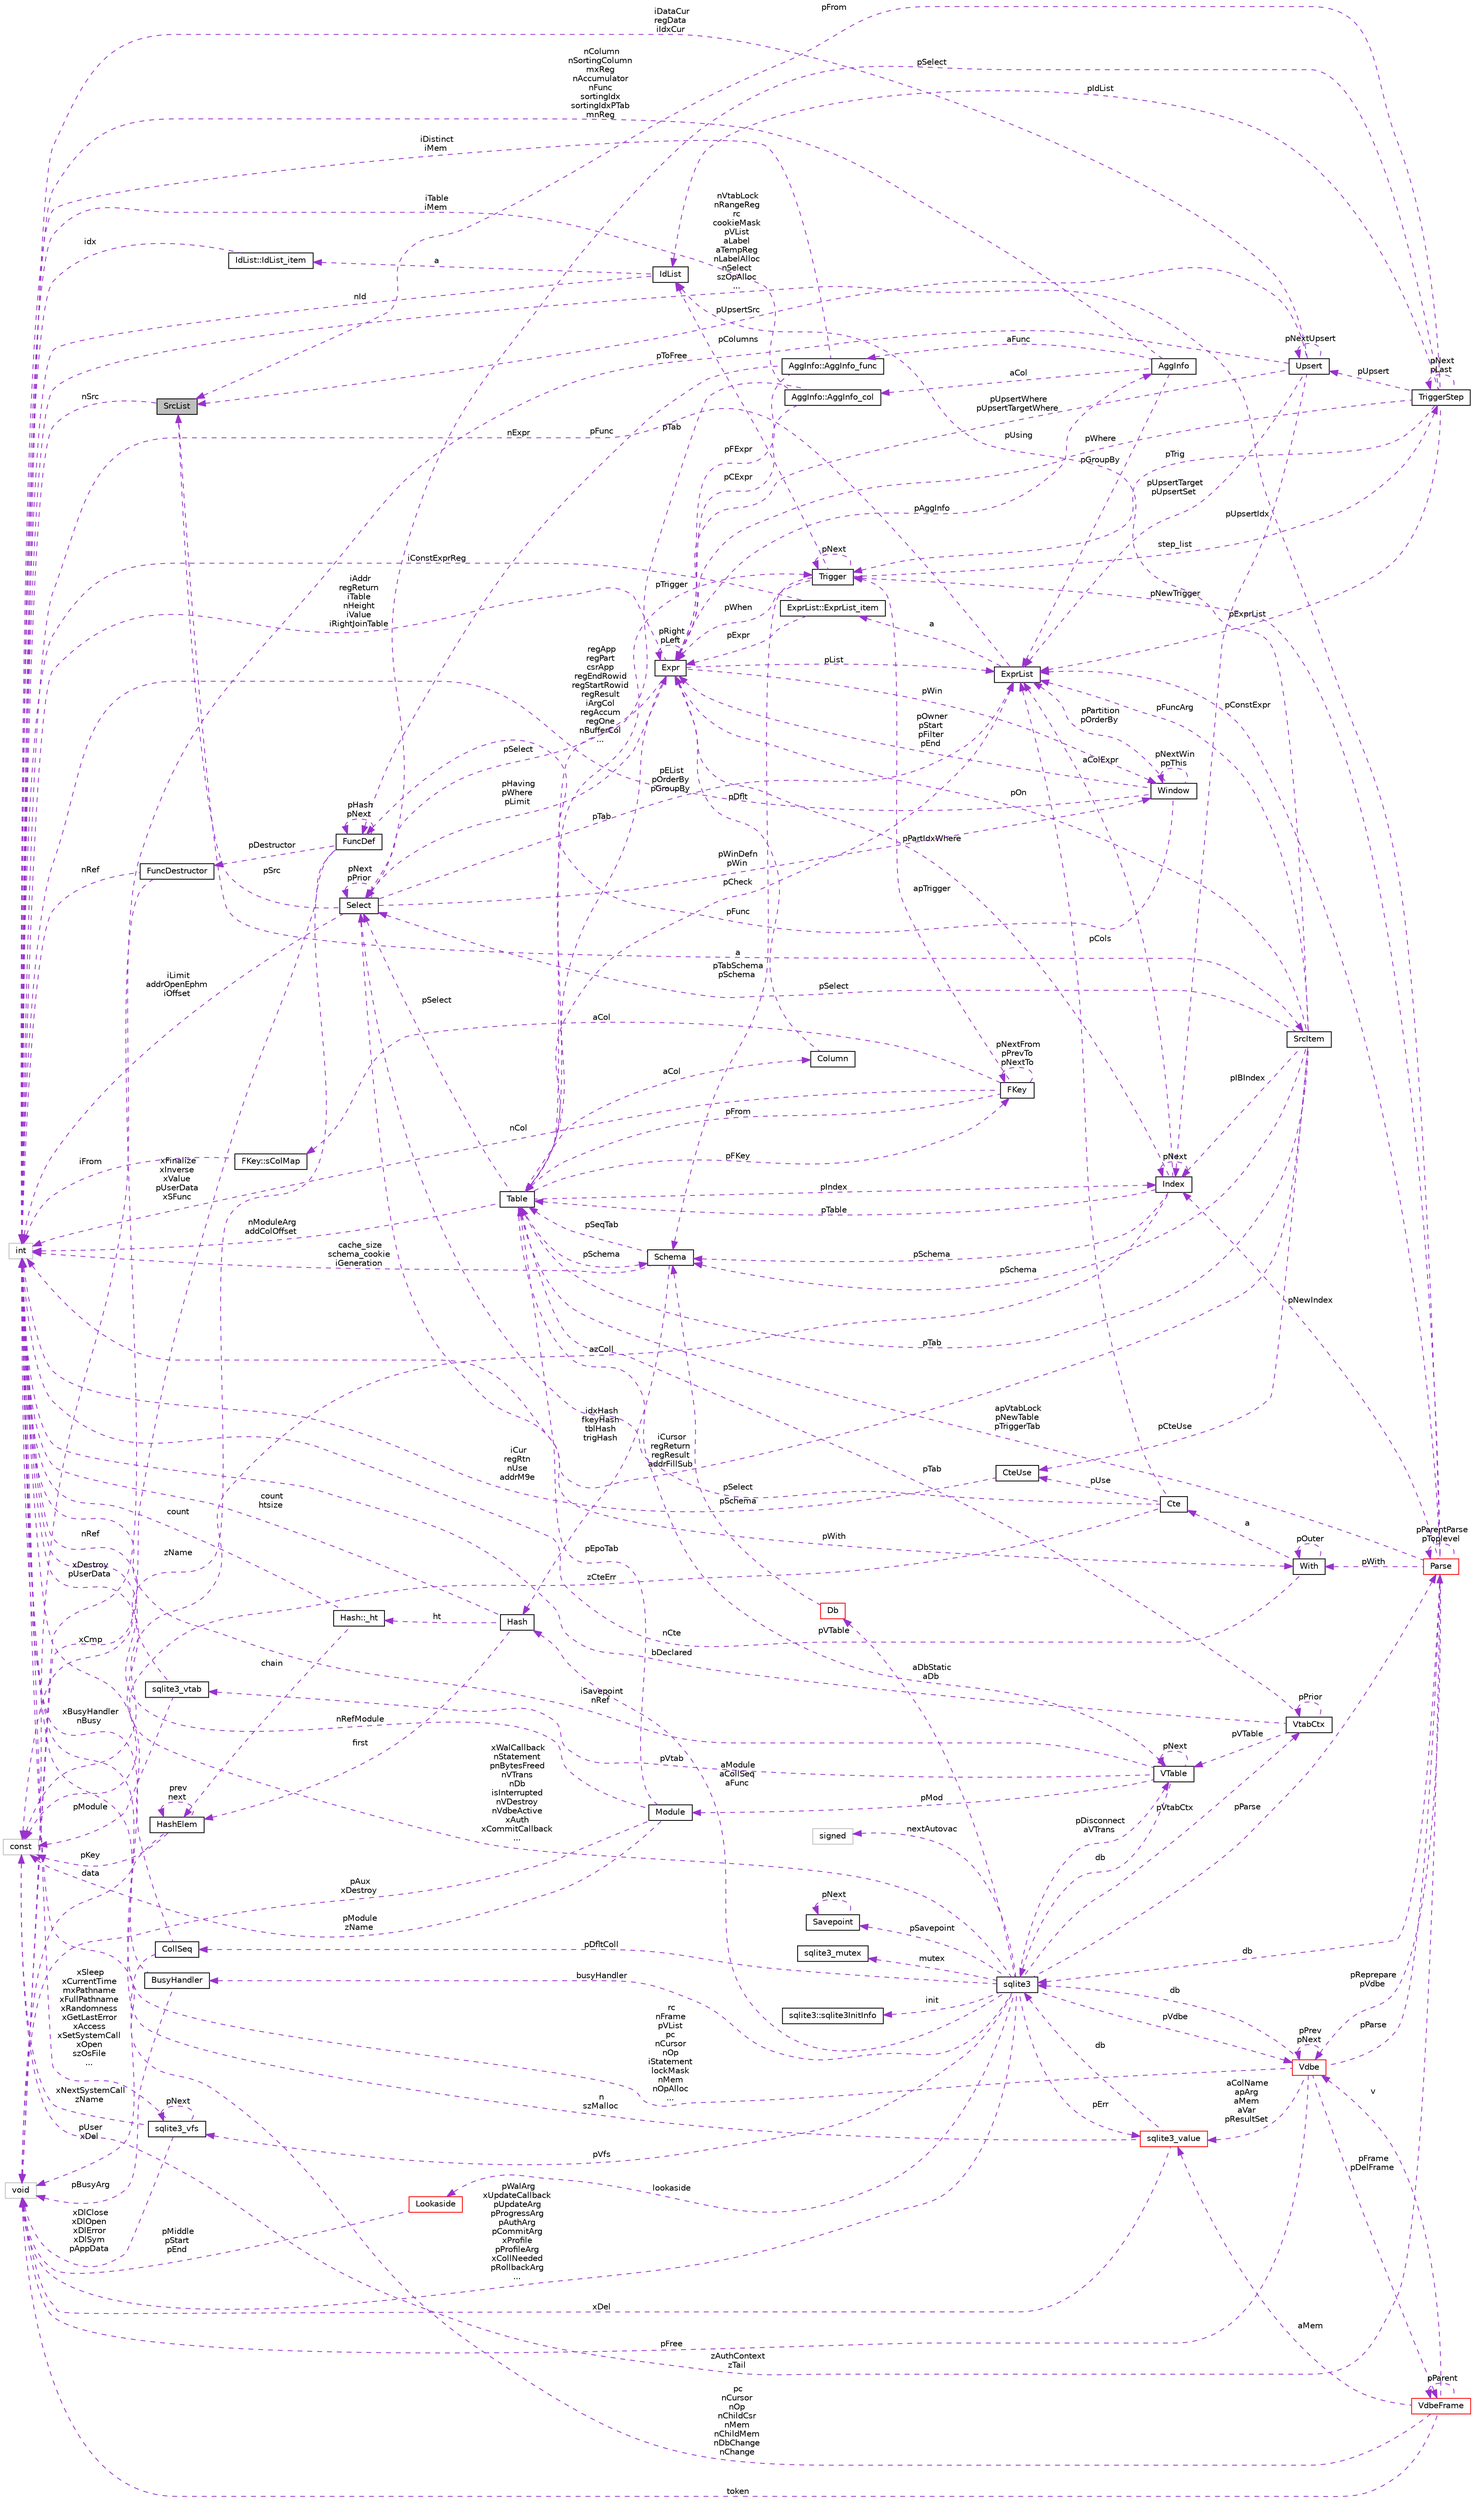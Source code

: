 digraph "SrcList"
{
 // LATEX_PDF_SIZE
  edge [fontname="Helvetica",fontsize="10",labelfontname="Helvetica",labelfontsize="10"];
  node [fontname="Helvetica",fontsize="10",shape=record];
  rankdir="LR";
  Node1 [label="SrcList",height=0.2,width=0.4,color="black", fillcolor="grey75", style="filled", fontcolor="black",tooltip=" "];
  Node2 -> Node1 [dir="back",color="darkorchid3",fontsize="10",style="dashed",label=" a" ,fontname="Helvetica"];
  Node2 [label="SrcItem",height=0.2,width=0.4,color="black", fillcolor="white", style="filled",URL="$structSrcItem.html",tooltip=" "];
  Node3 -> Node2 [dir="back",color="darkorchid3",fontsize="10",style="dashed",label=" pSchema" ,fontname="Helvetica"];
  Node3 [label="Schema",height=0.2,width=0.4,color="black", fillcolor="white", style="filled",URL="$structSchema.html",tooltip=" "];
  Node4 -> Node3 [dir="back",color="darkorchid3",fontsize="10",style="dashed",label=" cache_size\nschema_cookie\niGeneration" ,fontname="Helvetica"];
  Node4 [label="int",height=0.2,width=0.4,color="grey75", fillcolor="white", style="filled",tooltip=" "];
  Node5 -> Node3 [dir="back",color="darkorchid3",fontsize="10",style="dashed",label=" pSeqTab" ,fontname="Helvetica"];
  Node5 [label="Table",height=0.2,width=0.4,color="black", fillcolor="white", style="filled",URL="$structTable.html",tooltip=" "];
  Node3 -> Node5 [dir="back",color="darkorchid3",fontsize="10",style="dashed",label=" pSchema" ,fontname="Helvetica"];
  Node6 -> Node5 [dir="back",color="darkorchid3",fontsize="10",style="dashed",label=" aCol" ,fontname="Helvetica"];
  Node6 [label="Column",height=0.2,width=0.4,color="black", fillcolor="white", style="filled",URL="$structColumn.html",tooltip=" "];
  Node7 -> Node6 [dir="back",color="darkorchid3",fontsize="10",style="dashed",label=" pDflt" ,fontname="Helvetica"];
  Node7 [label="Expr",height=0.2,width=0.4,color="black", fillcolor="white", style="filled",URL="$structExpr.html",tooltip=" "];
  Node8 -> Node7 [dir="back",color="darkorchid3",fontsize="10",style="dashed",label=" pAggInfo" ,fontname="Helvetica"];
  Node8 [label="AggInfo",height=0.2,width=0.4,color="black", fillcolor="white", style="filled",URL="$structAggInfo.html",tooltip=" "];
  Node9 -> Node8 [dir="back",color="darkorchid3",fontsize="10",style="dashed",label=" aCol" ,fontname="Helvetica"];
  Node9 [label="AggInfo::AggInfo_col",height=0.2,width=0.4,color="black", fillcolor="white", style="filled",URL="$structAggInfo_1_1AggInfo__col.html",tooltip=" "];
  Node7 -> Node9 [dir="back",color="darkorchid3",fontsize="10",style="dashed",label=" pCExpr" ,fontname="Helvetica"];
  Node4 -> Node9 [dir="back",color="darkorchid3",fontsize="10",style="dashed",label=" iTable\niMem" ,fontname="Helvetica"];
  Node5 -> Node9 [dir="back",color="darkorchid3",fontsize="10",style="dashed",label=" pTab" ,fontname="Helvetica"];
  Node4 -> Node8 [dir="back",color="darkorchid3",fontsize="10",style="dashed",label=" nColumn\nnSortingColumn\nmxReg\nnAccumulator\nnFunc\nsortingIdx\nsortingIdxPTab\nmnReg" ,fontname="Helvetica"];
  Node10 -> Node8 [dir="back",color="darkorchid3",fontsize="10",style="dashed",label=" aFunc" ,fontname="Helvetica"];
  Node10 [label="AggInfo::AggInfo_func",height=0.2,width=0.4,color="black", fillcolor="white", style="filled",URL="$structAggInfo_1_1AggInfo__func.html",tooltip=" "];
  Node7 -> Node10 [dir="back",color="darkorchid3",fontsize="10",style="dashed",label=" pFExpr" ,fontname="Helvetica"];
  Node4 -> Node10 [dir="back",color="darkorchid3",fontsize="10",style="dashed",label=" iDistinct\niMem" ,fontname="Helvetica"];
  Node11 -> Node10 [dir="back",color="darkorchid3",fontsize="10",style="dashed",label=" pFunc" ,fontname="Helvetica"];
  Node11 [label="FuncDef",height=0.2,width=0.4,color="black", fillcolor="white", style="filled",URL="$structFuncDef.html",tooltip=" "];
  Node12 -> Node11 [dir="back",color="darkorchid3",fontsize="10",style="dashed",label=" xFinalize\nxInverse\nxValue\npUserData\nxSFunc" ,fontname="Helvetica"];
  Node12 [label="void",height=0.2,width=0.4,color="grey75", fillcolor="white", style="filled",tooltip=" "];
  Node13 -> Node11 [dir="back",color="darkorchid3",fontsize="10",style="dashed",label=" pDestructor" ,fontname="Helvetica"];
  Node13 [label="FuncDestructor",height=0.2,width=0.4,color="black", fillcolor="white", style="filled",URL="$structFuncDestructor.html",tooltip=" "];
  Node12 -> Node13 [dir="back",color="darkorchid3",fontsize="10",style="dashed",label=" xDestroy\npUserData" ,fontname="Helvetica"];
  Node4 -> Node13 [dir="back",color="darkorchid3",fontsize="10",style="dashed",label=" nRef" ,fontname="Helvetica"];
  Node14 -> Node11 [dir="back",color="darkorchid3",fontsize="10",style="dashed",label=" zName" ,fontname="Helvetica"];
  Node14 [label="const",height=0.2,width=0.4,color="grey75", fillcolor="white", style="filled",tooltip=" "];
  Node11 -> Node11 [dir="back",color="darkorchid3",fontsize="10",style="dashed",label=" pHash\npNext" ,fontname="Helvetica"];
  Node15 -> Node8 [dir="back",color="darkorchid3",fontsize="10",style="dashed",label=" pGroupBy" ,fontname="Helvetica"];
  Node15 [label="ExprList",height=0.2,width=0.4,color="black", fillcolor="white", style="filled",URL="$structExprList.html",tooltip=" "];
  Node16 -> Node15 [dir="back",color="darkorchid3",fontsize="10",style="dashed",label=" a" ,fontname="Helvetica"];
  Node16 [label="ExprList::ExprList_item",height=0.2,width=0.4,color="black", fillcolor="white", style="filled",URL="$structExprList_1_1ExprList__item.html",tooltip=" "];
  Node7 -> Node16 [dir="back",color="darkorchid3",fontsize="10",style="dashed",label=" pExpr" ,fontname="Helvetica"];
  Node4 -> Node16 [dir="back",color="darkorchid3",fontsize="10",style="dashed",label=" iConstExprReg" ,fontname="Helvetica"];
  Node4 -> Node15 [dir="back",color="darkorchid3",fontsize="10",style="dashed",label=" nExpr" ,fontname="Helvetica"];
  Node7 -> Node7 [dir="back",color="darkorchid3",fontsize="10",style="dashed",label=" pRight\npLeft" ,fontname="Helvetica"];
  Node4 -> Node7 [dir="back",color="darkorchid3",fontsize="10",style="dashed",label=" iAddr\nregReturn\niTable\nnHeight\niValue\niRightJoinTable" ,fontname="Helvetica"];
  Node5 -> Node7 [dir="back",color="darkorchid3",fontsize="10",style="dashed",label=" pTab" ,fontname="Helvetica"];
  Node17 -> Node7 [dir="back",color="darkorchid3",fontsize="10",style="dashed",label=" pSelect" ,fontname="Helvetica"];
  Node17 [label="Select",height=0.2,width=0.4,color="black", fillcolor="white", style="filled",URL="$structSelect.html",tooltip=" "];
  Node7 -> Node17 [dir="back",color="darkorchid3",fontsize="10",style="dashed",label=" pHaving\npWhere\npLimit" ,fontname="Helvetica"];
  Node18 -> Node17 [dir="back",color="darkorchid3",fontsize="10",style="dashed",label=" pWith" ,fontname="Helvetica"];
  Node18 [label="With",height=0.2,width=0.4,color="black", fillcolor="white", style="filled",URL="$structWith.html",tooltip=" "];
  Node19 -> Node18 [dir="back",color="darkorchid3",fontsize="10",style="dashed",label=" a" ,fontname="Helvetica"];
  Node19 [label="Cte",height=0.2,width=0.4,color="black", fillcolor="white", style="filled",URL="$structCte.html",tooltip=" "];
  Node20 -> Node19 [dir="back",color="darkorchid3",fontsize="10",style="dashed",label=" pUse" ,fontname="Helvetica"];
  Node20 [label="CteUse",height=0.2,width=0.4,color="black", fillcolor="white", style="filled",URL="$structCteUse.html",tooltip=" "];
  Node4 -> Node20 [dir="back",color="darkorchid3",fontsize="10",style="dashed",label=" iCur\nregRtn\nnUse\naddrM9e" ,fontname="Helvetica"];
  Node17 -> Node19 [dir="back",color="darkorchid3",fontsize="10",style="dashed",label=" pSelect" ,fontname="Helvetica"];
  Node14 -> Node19 [dir="back",color="darkorchid3",fontsize="10",style="dashed",label=" zCteErr" ,fontname="Helvetica"];
  Node15 -> Node19 [dir="back",color="darkorchid3",fontsize="10",style="dashed",label=" pCols" ,fontname="Helvetica"];
  Node18 -> Node18 [dir="back",color="darkorchid3",fontsize="10",style="dashed",label=" pOuter" ,fontname="Helvetica"];
  Node4 -> Node18 [dir="back",color="darkorchid3",fontsize="10",style="dashed",label=" nCte" ,fontname="Helvetica"];
  Node4 -> Node17 [dir="back",color="darkorchid3",fontsize="10",style="dashed",label=" iLimit\naddrOpenEphm\niOffset" ,fontname="Helvetica"];
  Node17 -> Node17 [dir="back",color="darkorchid3",fontsize="10",style="dashed",label=" pNext\npPrior" ,fontname="Helvetica"];
  Node1 -> Node17 [dir="back",color="darkorchid3",fontsize="10",style="dashed",label=" pSrc" ,fontname="Helvetica"];
  Node15 -> Node17 [dir="back",color="darkorchid3",fontsize="10",style="dashed",label=" pEList\npOrderBy\npGroupBy" ,fontname="Helvetica"];
  Node21 -> Node17 [dir="back",color="darkorchid3",fontsize="10",style="dashed",label=" pWinDefn\npWin" ,fontname="Helvetica"];
  Node21 [label="Window",height=0.2,width=0.4,color="black", fillcolor="white", style="filled",URL="$structWindow.html",tooltip=" "];
  Node7 -> Node21 [dir="back",color="darkorchid3",fontsize="10",style="dashed",label=" pOwner\npStart\npFilter\npEnd" ,fontname="Helvetica"];
  Node4 -> Node21 [dir="back",color="darkorchid3",fontsize="10",style="dashed",label=" regApp\nregPart\ncsrApp\nregEndRowid\nregStartRowid\nregResult\niArgCol\nregAccum\nregOne\nnBufferCol\n..." ,fontname="Helvetica"];
  Node15 -> Node21 [dir="back",color="darkorchid3",fontsize="10",style="dashed",label=" pPartition\npOrderBy" ,fontname="Helvetica"];
  Node11 -> Node21 [dir="back",color="darkorchid3",fontsize="10",style="dashed",label=" pFunc" ,fontname="Helvetica"];
  Node21 -> Node21 [dir="back",color="darkorchid3",fontsize="10",style="dashed",label=" pNextWin\nppThis" ,fontname="Helvetica"];
  Node15 -> Node7 [dir="back",color="darkorchid3",fontsize="10",style="dashed",label=" pList" ,fontname="Helvetica"];
  Node21 -> Node7 [dir="back",color="darkorchid3",fontsize="10",style="dashed",label=" pWin" ,fontname="Helvetica"];
  Node22 -> Node5 [dir="back",color="darkorchid3",fontsize="10",style="dashed",label=" pFKey" ,fontname="Helvetica"];
  Node22 [label="FKey",height=0.2,width=0.4,color="black", fillcolor="white", style="filled",URL="$structFKey.html",tooltip=" "];
  Node23 -> Node22 [dir="back",color="darkorchid3",fontsize="10",style="dashed",label=" aCol" ,fontname="Helvetica"];
  Node23 [label="FKey::sColMap",height=0.2,width=0.4,color="black", fillcolor="white", style="filled",URL="$structFKey_1_1sColMap.html",tooltip=" "];
  Node4 -> Node23 [dir="back",color="darkorchid3",fontsize="10",style="dashed",label=" iFrom" ,fontname="Helvetica"];
  Node22 -> Node22 [dir="back",color="darkorchid3",fontsize="10",style="dashed",label=" pNextFrom\npPrevTo\npNextTo" ,fontname="Helvetica"];
  Node4 -> Node22 [dir="back",color="darkorchid3",fontsize="10",style="dashed",label=" nCol" ,fontname="Helvetica"];
  Node5 -> Node22 [dir="back",color="darkorchid3",fontsize="10",style="dashed",label=" pFrom" ,fontname="Helvetica"];
  Node24 -> Node22 [dir="back",color="darkorchid3",fontsize="10",style="dashed",label=" apTrigger" ,fontname="Helvetica"];
  Node24 [label="Trigger",height=0.2,width=0.4,color="black", fillcolor="white", style="filled",URL="$structTrigger.html",tooltip=" "];
  Node25 -> Node24 [dir="back",color="darkorchid3",fontsize="10",style="dashed",label=" step_list" ,fontname="Helvetica"];
  Node25 [label="TriggerStep",height=0.2,width=0.4,color="black", fillcolor="white", style="filled",URL="$structTriggerStep.html",tooltip=" "];
  Node25 -> Node25 [dir="back",color="darkorchid3",fontsize="10",style="dashed",label=" pNext\npLast" ,fontname="Helvetica"];
  Node7 -> Node25 [dir="back",color="darkorchid3",fontsize="10",style="dashed",label=" pWhere" ,fontname="Helvetica"];
  Node26 -> Node25 [dir="back",color="darkorchid3",fontsize="10",style="dashed",label=" pIdList" ,fontname="Helvetica"];
  Node26 [label="IdList",height=0.2,width=0.4,color="black", fillcolor="white", style="filled",URL="$structIdList.html",tooltip=" "];
  Node27 -> Node26 [dir="back",color="darkorchid3",fontsize="10",style="dashed",label=" a" ,fontname="Helvetica"];
  Node27 [label="IdList::IdList_item",height=0.2,width=0.4,color="black", fillcolor="white", style="filled",URL="$structIdList_1_1IdList__item.html",tooltip=" "];
  Node4 -> Node27 [dir="back",color="darkorchid3",fontsize="10",style="dashed",label=" idx" ,fontname="Helvetica"];
  Node4 -> Node26 [dir="back",color="darkorchid3",fontsize="10",style="dashed",label=" nId" ,fontname="Helvetica"];
  Node17 -> Node25 [dir="back",color="darkorchid3",fontsize="10",style="dashed",label=" pSelect" ,fontname="Helvetica"];
  Node24 -> Node25 [dir="back",color="darkorchid3",fontsize="10",style="dashed",label=" pTrig" ,fontname="Helvetica"];
  Node1 -> Node25 [dir="back",color="darkorchid3",fontsize="10",style="dashed",label=" pFrom" ,fontname="Helvetica"];
  Node15 -> Node25 [dir="back",color="darkorchid3",fontsize="10",style="dashed",label=" pExprList" ,fontname="Helvetica"];
  Node28 -> Node25 [dir="back",color="darkorchid3",fontsize="10",style="dashed",label=" pUpsert" ,fontname="Helvetica"];
  Node28 [label="Upsert",height=0.2,width=0.4,color="black", fillcolor="white", style="filled",URL="$structUpsert.html",tooltip=" "];
  Node7 -> Node28 [dir="back",color="darkorchid3",fontsize="10",style="dashed",label=" pUpsertWhere\npUpsertTargetWhere" ,fontname="Helvetica"];
  Node12 -> Node28 [dir="back",color="darkorchid3",fontsize="10",style="dashed",label=" pToFree" ,fontname="Helvetica"];
  Node4 -> Node28 [dir="back",color="darkorchid3",fontsize="10",style="dashed",label=" iDataCur\nregData\niIdxCur" ,fontname="Helvetica"];
  Node1 -> Node28 [dir="back",color="darkorchid3",fontsize="10",style="dashed",label=" pUpsertSrc" ,fontname="Helvetica"];
  Node29 -> Node28 [dir="back",color="darkorchid3",fontsize="10",style="dashed",label=" pUpsertIdx" ,fontname="Helvetica"];
  Node29 [label="Index",height=0.2,width=0.4,color="black", fillcolor="white", style="filled",URL="$structIndex.html",tooltip=" "];
  Node3 -> Node29 [dir="back",color="darkorchid3",fontsize="10",style="dashed",label=" pSchema" ,fontname="Helvetica"];
  Node7 -> Node29 [dir="back",color="darkorchid3",fontsize="10",style="dashed",label=" pPartIdxWhere" ,fontname="Helvetica"];
  Node5 -> Node29 [dir="back",color="darkorchid3",fontsize="10",style="dashed",label=" pTable" ,fontname="Helvetica"];
  Node15 -> Node29 [dir="back",color="darkorchid3",fontsize="10",style="dashed",label=" aColExpr" ,fontname="Helvetica"];
  Node14 -> Node29 [dir="back",color="darkorchid3",fontsize="10",style="dashed",label=" azColl" ,fontname="Helvetica"];
  Node29 -> Node29 [dir="back",color="darkorchid3",fontsize="10",style="dashed",label=" pNext" ,fontname="Helvetica"];
  Node15 -> Node28 [dir="back",color="darkorchid3",fontsize="10",style="dashed",label=" pUpsertTarget\npUpsertSet" ,fontname="Helvetica"];
  Node28 -> Node28 [dir="back",color="darkorchid3",fontsize="10",style="dashed",label=" pNextUpsert" ,fontname="Helvetica"];
  Node3 -> Node24 [dir="back",color="darkorchid3",fontsize="10",style="dashed",label=" pTabSchema\npSchema" ,fontname="Helvetica"];
  Node7 -> Node24 [dir="back",color="darkorchid3",fontsize="10",style="dashed",label=" pWhen" ,fontname="Helvetica"];
  Node26 -> Node24 [dir="back",color="darkorchid3",fontsize="10",style="dashed",label=" pColumns" ,fontname="Helvetica"];
  Node24 -> Node24 [dir="back",color="darkorchid3",fontsize="10",style="dashed",label=" pNext" ,fontname="Helvetica"];
  Node30 -> Node5 [dir="back",color="darkorchid3",fontsize="10",style="dashed",label=" pVTable" ,fontname="Helvetica"];
  Node30 [label="VTable",height=0.2,width=0.4,color="black", fillcolor="white", style="filled",URL="$structVTable.html",tooltip=" "];
  Node31 -> Node30 [dir="back",color="darkorchid3",fontsize="10",style="dashed",label=" db" ,fontname="Helvetica"];
  Node31 [label="sqlite3",height=0.2,width=0.4,color="black", fillcolor="white", style="filled",URL="$structsqlite3.html",tooltip=" "];
  Node32 -> Node31 [dir="back",color="darkorchid3",fontsize="10",style="dashed",label=" pVdbe" ,fontname="Helvetica"];
  Node32 [label="Vdbe",height=0.2,width=0.4,color="red", fillcolor="white", style="filled",URL="$structVdbe.html",tooltip=" "];
  Node32 -> Node32 [dir="back",color="darkorchid3",fontsize="10",style="dashed",label=" pPrev\npNext" ,fontname="Helvetica"];
  Node31 -> Node32 [dir="back",color="darkorchid3",fontsize="10",style="dashed",label=" db" ,fontname="Helvetica"];
  Node12 -> Node32 [dir="back",color="darkorchid3",fontsize="10",style="dashed",label=" pFree" ,fontname="Helvetica"];
  Node33 -> Node32 [dir="back",color="darkorchid3",fontsize="10",style="dashed",label=" aColName\napArg\naMem\naVar\npResultSet" ,fontname="Helvetica"];
  Node33 [label="sqlite3_value",height=0.2,width=0.4,color="red", fillcolor="white", style="filled",URL="$structsqlite3__value.html",tooltip=" "];
  Node31 -> Node33 [dir="back",color="darkorchid3",fontsize="10",style="dashed",label=" db" ,fontname="Helvetica"];
  Node12 -> Node33 [dir="back",color="darkorchid3",fontsize="10",style="dashed",label=" xDel" ,fontname="Helvetica"];
  Node4 -> Node33 [dir="back",color="darkorchid3",fontsize="10",style="dashed",label=" n\nszMalloc" ,fontname="Helvetica"];
  Node35 -> Node32 [dir="back",color="darkorchid3",fontsize="10",style="dashed",label=" pFrame\npDelFrame" ,fontname="Helvetica"];
  Node35 [label="VdbeFrame",height=0.2,width=0.4,color="red", fillcolor="white", style="filled",URL="$structVdbeFrame.html",tooltip=" "];
  Node32 -> Node35 [dir="back",color="darkorchid3",fontsize="10",style="dashed",label=" v" ,fontname="Helvetica"];
  Node12 -> Node35 [dir="back",color="darkorchid3",fontsize="10",style="dashed",label=" token" ,fontname="Helvetica"];
  Node33 -> Node35 [dir="back",color="darkorchid3",fontsize="10",style="dashed",label=" aMem" ,fontname="Helvetica"];
  Node35 -> Node35 [dir="back",color="darkorchid3",fontsize="10",style="dashed",label=" pParent" ,fontname="Helvetica"];
  Node4 -> Node35 [dir="back",color="darkorchid3",fontsize="10",style="dashed",label=" pc\nnCursor\nnOp\nnChildCsr\nnMem\nnChildMem\nnDbChange\nnChange" ,fontname="Helvetica"];
  Node4 -> Node32 [dir="back",color="darkorchid3",fontsize="10",style="dashed",label=" rc\nnFrame\npVList\npc\nnCursor\nnOp\niStatement\nlockMask\nnMem\nnOpAlloc\n..." ,fontname="Helvetica"];
  Node75 -> Node32 [dir="back",color="darkorchid3",fontsize="10",style="dashed",label=" pParse" ,fontname="Helvetica"];
  Node75 [label="Parse",height=0.2,width=0.4,color="red", fillcolor="white", style="filled",URL="$structParse.html",tooltip=" "];
  Node32 -> Node75 [dir="back",color="darkorchid3",fontsize="10",style="dashed",label=" pReprepare\npVdbe" ,fontname="Helvetica"];
  Node31 -> Node75 [dir="back",color="darkorchid3",fontsize="10",style="dashed",label=" db" ,fontname="Helvetica"];
  Node18 -> Node75 [dir="back",color="darkorchid3",fontsize="10",style="dashed",label=" pWith" ,fontname="Helvetica"];
  Node4 -> Node75 [dir="back",color="darkorchid3",fontsize="10",style="dashed",label=" nVtabLock\nnRangeReg\nrc\ncookieMask\npVList\naLabel\naTempReg\nnLabelAlloc\nnSelect\nszOpAlloc\n..." ,fontname="Helvetica"];
  Node5 -> Node75 [dir="back",color="darkorchid3",fontsize="10",style="dashed",label=" apVtabLock\npNewTable\npTriggerTab" ,fontname="Helvetica"];
  Node24 -> Node75 [dir="back",color="darkorchid3",fontsize="10",style="dashed",label=" pNewTrigger" ,fontname="Helvetica"];
  Node29 -> Node75 [dir="back",color="darkorchid3",fontsize="10",style="dashed",label=" pNewIndex" ,fontname="Helvetica"];
  Node14 -> Node75 [dir="back",color="darkorchid3",fontsize="10",style="dashed",label=" zAuthContext\nzTail" ,fontname="Helvetica"];
  Node15 -> Node75 [dir="back",color="darkorchid3",fontsize="10",style="dashed",label=" pConstExpr" ,fontname="Helvetica"];
  Node75 -> Node75 [dir="back",color="darkorchid3",fontsize="10",style="dashed",label=" pParentParse\npToplevel" ,fontname="Helvetica"];
  Node96 -> Node31 [dir="back",color="darkorchid3",fontsize="10",style="dashed",label=" pSavepoint" ,fontname="Helvetica"];
  Node96 [label="Savepoint",height=0.2,width=0.4,color="black", fillcolor="white", style="filled",URL="$structSavepoint.html",tooltip=" "];
  Node96 -> Node96 [dir="back",color="darkorchid3",fontsize="10",style="dashed",label=" pNext" ,fontname="Helvetica"];
  Node12 -> Node31 [dir="back",color="darkorchid3",fontsize="10",style="dashed",label=" pWalArg\nxUpdateCallback\npUpdateArg\npProgressArg\npAuthArg\npCommitArg\nxProfile\npProfileArg\nxCollNeeded\npRollbackArg\n..." ,fontname="Helvetica"];
  Node97 -> Node31 [dir="back",color="darkorchid3",fontsize="10",style="dashed",label=" lookaside" ,fontname="Helvetica"];
  Node97 [label="Lookaside",height=0.2,width=0.4,color="red", fillcolor="white", style="filled",URL="$structLookaside.html",tooltip=" "];
  Node12 -> Node97 [dir="back",color="darkorchid3",fontsize="10",style="dashed",label=" pMiddle\npStart\npEnd" ,fontname="Helvetica"];
  Node33 -> Node31 [dir="back",color="darkorchid3",fontsize="10",style="dashed",label=" pErr" ,fontname="Helvetica"];
  Node42 -> Node31 [dir="back",color="darkorchid3",fontsize="10",style="dashed",label=" mutex" ,fontname="Helvetica"];
  Node42 [label="sqlite3_mutex",height=0.2,width=0.4,color="black", fillcolor="white", style="filled",URL="$structsqlite3__mutex.html",tooltip=" "];
  Node52 -> Node31 [dir="back",color="darkorchid3",fontsize="10",style="dashed",label=" pVfs" ,fontname="Helvetica"];
  Node52 [label="sqlite3_vfs",height=0.2,width=0.4,color="black", fillcolor="white", style="filled",URL="$structsqlite3__vfs.html",tooltip=" "];
  Node12 -> Node52 [dir="back",color="darkorchid3",fontsize="10",style="dashed",label=" xDlClose\nxDlOpen\nxDlError\nxDlSym\npAppData" ,fontname="Helvetica"];
  Node52 -> Node52 [dir="back",color="darkorchid3",fontsize="10",style="dashed",label=" pNext" ,fontname="Helvetica"];
  Node4 -> Node52 [dir="back",color="darkorchid3",fontsize="10",style="dashed",label=" xSleep\nxCurrentTime\nmxPathname\nxFullPathname\nxRandomness\nxGetLastError\nxAccess\nxSetSystemCall\nxOpen\nszOsFile\n..." ,fontname="Helvetica"];
  Node14 -> Node52 [dir="back",color="darkorchid3",fontsize="10",style="dashed",label=" xNextSystemCall\nzName" ,fontname="Helvetica"];
  Node99 -> Node31 [dir="back",color="darkorchid3",fontsize="10",style="dashed",label=" init" ,fontname="Helvetica"];
  Node99 [label="sqlite3::sqlite3InitInfo",height=0.2,width=0.4,color="black", fillcolor="white", style="filled",URL="$structsqlite3_1_1sqlite3InitInfo.html",tooltip=" "];
  Node100 -> Node31 [dir="back",color="darkorchid3",fontsize="10",style="dashed",label=" busyHandler" ,fontname="Helvetica"];
  Node100 [label="BusyHandler",height=0.2,width=0.4,color="black", fillcolor="white", style="filled",URL="$structBusyHandler.html",tooltip=" "];
  Node12 -> Node100 [dir="back",color="darkorchid3",fontsize="10",style="dashed",label=" pBusyArg" ,fontname="Helvetica"];
  Node4 -> Node100 [dir="back",color="darkorchid3",fontsize="10",style="dashed",label=" xBusyHandler\nnBusy" ,fontname="Helvetica"];
  Node101 -> Node31 [dir="back",color="darkorchid3",fontsize="10",style="dashed",label=" pVtabCtx" ,fontname="Helvetica"];
  Node101 [label="VtabCtx",height=0.2,width=0.4,color="black", fillcolor="white", style="filled",URL="$structVtabCtx.html",tooltip=" "];
  Node101 -> Node101 [dir="back",color="darkorchid3",fontsize="10",style="dashed",label=" pPrior" ,fontname="Helvetica"];
  Node4 -> Node101 [dir="back",color="darkorchid3",fontsize="10",style="dashed",label=" bDeclared" ,fontname="Helvetica"];
  Node30 -> Node101 [dir="back",color="darkorchid3",fontsize="10",style="dashed",label=" pVTable" ,fontname="Helvetica"];
  Node5 -> Node101 [dir="back",color="darkorchid3",fontsize="10",style="dashed",label=" pTab" ,fontname="Helvetica"];
  Node57 -> Node31 [dir="back",color="darkorchid3",fontsize="10",style="dashed",label=" pDfltColl" ,fontname="Helvetica"];
  Node57 [label="CollSeq",height=0.2,width=0.4,color="black", fillcolor="white", style="filled",URL="$structCollSeq.html",tooltip=" "];
  Node12 -> Node57 [dir="back",color="darkorchid3",fontsize="10",style="dashed",label=" pUser\nxDel" ,fontname="Helvetica"];
  Node4 -> Node57 [dir="back",color="darkorchid3",fontsize="10",style="dashed",label=" xCmp" ,fontname="Helvetica"];
  Node30 -> Node31 [dir="back",color="darkorchid3",fontsize="10",style="dashed",label=" pDisconnect\naVTrans" ,fontname="Helvetica"];
  Node4 -> Node31 [dir="back",color="darkorchid3",fontsize="10",style="dashed",label=" xWalCallback\nnStatement\npnBytesFreed\nnVTrans\nnDb\nisInterrupted\nnVDestroy\nnVdbeActive\nxAuth\nxCommitCallback\n..." ,fontname="Helvetica"];
  Node74 -> Node31 [dir="back",color="darkorchid3",fontsize="10",style="dashed",label=" nextAutovac" ,fontname="Helvetica"];
  Node74 [label="signed",height=0.2,width=0.4,color="grey75", fillcolor="white", style="filled",tooltip=" "];
  Node102 -> Node31 [dir="back",color="darkorchid3",fontsize="10",style="dashed",label=" aDbStatic\naDb" ,fontname="Helvetica"];
  Node102 [label="Db",height=0.2,width=0.4,color="red", fillcolor="white", style="filled",URL="$structDb.html",tooltip=" "];
  Node3 -> Node102 [dir="back",color="darkorchid3",fontsize="10",style="dashed",label=" pSchema" ,fontname="Helvetica"];
  Node103 -> Node31 [dir="back",color="darkorchid3",fontsize="10",style="dashed",label=" aModule\naCollSeq\naFunc" ,fontname="Helvetica"];
  Node103 [label="Hash",height=0.2,width=0.4,color="black", fillcolor="white", style="filled",URL="$structHash.html",tooltip=" "];
  Node104 -> Node103 [dir="back",color="darkorchid3",fontsize="10",style="dashed",label=" ht" ,fontname="Helvetica"];
  Node104 [label="Hash::_ht",height=0.2,width=0.4,color="black", fillcolor="white", style="filled",URL="$structHash_1_1__ht.html",tooltip=" "];
  Node4 -> Node104 [dir="back",color="darkorchid3",fontsize="10",style="dashed",label=" count" ,fontname="Helvetica"];
  Node105 -> Node104 [dir="back",color="darkorchid3",fontsize="10",style="dashed",label=" chain" ,fontname="Helvetica"];
  Node105 [label="HashElem",height=0.2,width=0.4,color="black", fillcolor="white", style="filled",URL="$structHashElem.html",tooltip=" "];
  Node12 -> Node105 [dir="back",color="darkorchid3",fontsize="10",style="dashed",label=" data" ,fontname="Helvetica"];
  Node105 -> Node105 [dir="back",color="darkorchid3",fontsize="10",style="dashed",label=" prev\nnext" ,fontname="Helvetica"];
  Node14 -> Node105 [dir="back",color="darkorchid3",fontsize="10",style="dashed",label=" pKey" ,fontname="Helvetica"];
  Node4 -> Node103 [dir="back",color="darkorchid3",fontsize="10",style="dashed",label=" count\nhtsize" ,fontname="Helvetica"];
  Node105 -> Node103 [dir="back",color="darkorchid3",fontsize="10",style="dashed",label=" first" ,fontname="Helvetica"];
  Node75 -> Node31 [dir="back",color="darkorchid3",fontsize="10",style="dashed",label=" pParse" ,fontname="Helvetica"];
  Node30 -> Node30 [dir="back",color="darkorchid3",fontsize="10",style="dashed",label=" pNext" ,fontname="Helvetica"];
  Node4 -> Node30 [dir="back",color="darkorchid3",fontsize="10",style="dashed",label=" iSavepoint\nnRef" ,fontname="Helvetica"];
  Node106 -> Node30 [dir="back",color="darkorchid3",fontsize="10",style="dashed",label=" pMod" ,fontname="Helvetica"];
  Node106 [label="Module",height=0.2,width=0.4,color="black", fillcolor="white", style="filled",URL="$structModule.html",tooltip=" "];
  Node12 -> Node106 [dir="back",color="darkorchid3",fontsize="10",style="dashed",label=" pAux\nxDestroy" ,fontname="Helvetica"];
  Node4 -> Node106 [dir="back",color="darkorchid3",fontsize="10",style="dashed",label=" nRefModule" ,fontname="Helvetica"];
  Node5 -> Node106 [dir="back",color="darkorchid3",fontsize="10",style="dashed",label=" pEpoTab" ,fontname="Helvetica"];
  Node14 -> Node106 [dir="back",color="darkorchid3",fontsize="10",style="dashed",label=" pModule\nzName" ,fontname="Helvetica"];
  Node59 -> Node30 [dir="back",color="darkorchid3",fontsize="10",style="dashed",label=" pVtab" ,fontname="Helvetica"];
  Node59 [label="sqlite3_vtab",height=0.2,width=0.4,color="black", fillcolor="white", style="filled",URL="$structsqlite3__vtab.html",tooltip=" "];
  Node4 -> Node59 [dir="back",color="darkorchid3",fontsize="10",style="dashed",label=" nRef" ,fontname="Helvetica"];
  Node14 -> Node59 [dir="back",color="darkorchid3",fontsize="10",style="dashed",label=" pModule" ,fontname="Helvetica"];
  Node4 -> Node5 [dir="back",color="darkorchid3",fontsize="10",style="dashed",label=" nModuleArg\naddColOffset" ,fontname="Helvetica"];
  Node24 -> Node5 [dir="back",color="darkorchid3",fontsize="10",style="dashed",label=" pTrigger" ,fontname="Helvetica"];
  Node17 -> Node5 [dir="back",color="darkorchid3",fontsize="10",style="dashed",label=" pSelect" ,fontname="Helvetica"];
  Node15 -> Node5 [dir="back",color="darkorchid3",fontsize="10",style="dashed",label=" pCheck" ,fontname="Helvetica"];
  Node29 -> Node5 [dir="back",color="darkorchid3",fontsize="10",style="dashed",label=" pIndex" ,fontname="Helvetica"];
  Node103 -> Node3 [dir="back",color="darkorchid3",fontsize="10",style="dashed",label=" idxHash\nfkeyHash\ntblHash\ntrigHash" ,fontname="Helvetica"];
  Node20 -> Node2 [dir="back",color="darkorchid3",fontsize="10",style="dashed",label=" pCteUse" ,fontname="Helvetica"];
  Node7 -> Node2 [dir="back",color="darkorchid3",fontsize="10",style="dashed",label=" pOn" ,fontname="Helvetica"];
  Node26 -> Node2 [dir="back",color="darkorchid3",fontsize="10",style="dashed",label=" pUsing" ,fontname="Helvetica"];
  Node4 -> Node2 [dir="back",color="darkorchid3",fontsize="10",style="dashed",label=" iCursor\nregReturn\nregResult\naddrFillSub" ,fontname="Helvetica"];
  Node5 -> Node2 [dir="back",color="darkorchid3",fontsize="10",style="dashed",label=" pTab" ,fontname="Helvetica"];
  Node17 -> Node2 [dir="back",color="darkorchid3",fontsize="10",style="dashed",label=" pSelect" ,fontname="Helvetica"];
  Node29 -> Node2 [dir="back",color="darkorchid3",fontsize="10",style="dashed",label=" pIBIndex" ,fontname="Helvetica"];
  Node15 -> Node2 [dir="back",color="darkorchid3",fontsize="10",style="dashed",label=" pFuncArg" ,fontname="Helvetica"];
  Node4 -> Node1 [dir="back",color="darkorchid3",fontsize="10",style="dashed",label=" nSrc" ,fontname="Helvetica"];
}
